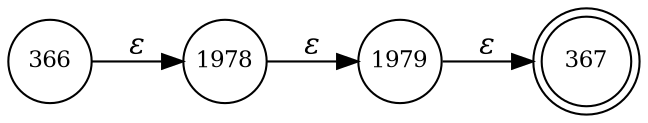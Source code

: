 digraph ATN {
rankdir=LR;
s367[fontsize=11, label="367", shape=doublecircle, fixedsize=true, width=.6];
s1978[fontsize=11,label="1978", shape=circle, fixedsize=true, width=.55, peripheries=1];
s1979[fontsize=11,label="1979", shape=circle, fixedsize=true, width=.55, peripheries=1];
s366[fontsize=11,label="366", shape=circle, fixedsize=true, width=.55, peripheries=1];
s366 -> s1978 [fontname="Times-Italic", label="&epsilon;"];
s1978 -> s1979 [fontname="Times-Italic", label="&epsilon;"];
s1979 -> s367 [fontname="Times-Italic", label="&epsilon;"];
}